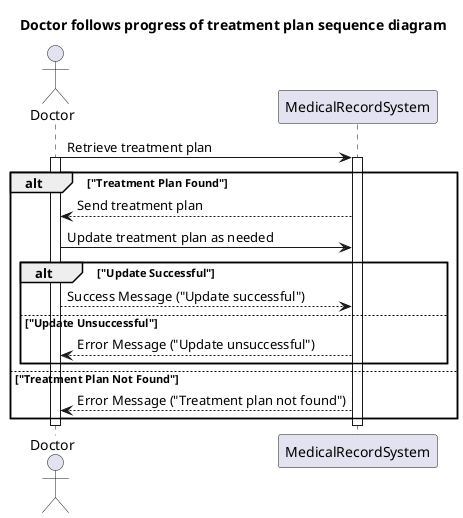 @startuml
title Doctor follows progress of treatment plan sequence diagram

actor Doctor
participant MedicalRecordSystem


  Doctor -> MedicalRecordSystem : Retrieve treatment plan
  activate Doctor
  activate MedicalRecordSystem
  alt "Treatment Plan Found"
    MedicalRecordSystem --> Doctor : Send treatment plan
    Doctor -> MedicalRecordSystem : Update treatment plan as needed
    alt "Update Successful"
      Doctor --> MedicalRecordSystem : Success Message ("Update successful")
    else "Update Unsuccessful"
      MedicalRecordSystem --> Doctor : Error Message ("Update unsuccessful")
    end
  else "Treatment Plan Not Found"
    MedicalRecordSystem --> Doctor : Error Message ("Treatment plan not found")
  end
  deactivate MedicalRecordSystem
  deactivate Doctor

@enduml
